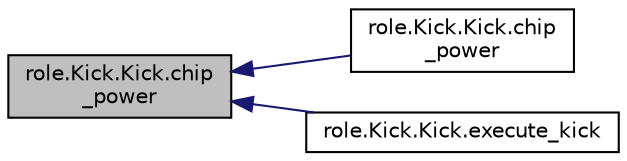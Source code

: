 digraph "role.Kick.Kick.chip_power"
{
 // INTERACTIVE_SVG=YES
  edge [fontname="Helvetica",fontsize="10",labelfontname="Helvetica",labelfontsize="10"];
  node [fontname="Helvetica",fontsize="10",shape=record];
  rankdir="LR";
  Node1 [label="role.Kick.Kick.chip\l_power",height=0.2,width=0.4,color="black", fillcolor="grey75", style="filled", fontcolor="black"];
  Node1 -> Node2 [dir="back",color="midnightblue",fontsize="10",style="solid",fontname="Helvetica"];
  Node2 [label="role.Kick.Kick.chip\l_power",height=0.2,width=0.4,color="black", fillcolor="white", style="filled",URL="$d7/d70/classrole_1_1_kick_1_1_kick.html#aec9b7c7f3b70058bc82704ce491e56d3"];
  Node1 -> Node3 [dir="back",color="midnightblue",fontsize="10",style="solid",fontname="Helvetica"];
  Node3 [label="role.Kick.Kick.execute_kick",height=0.2,width=0.4,color="black", fillcolor="white", style="filled",URL="$d7/d70/classrole_1_1_kick_1_1_kick.html#af44b893c40411fa91ee2b93c6d060581"];
}
